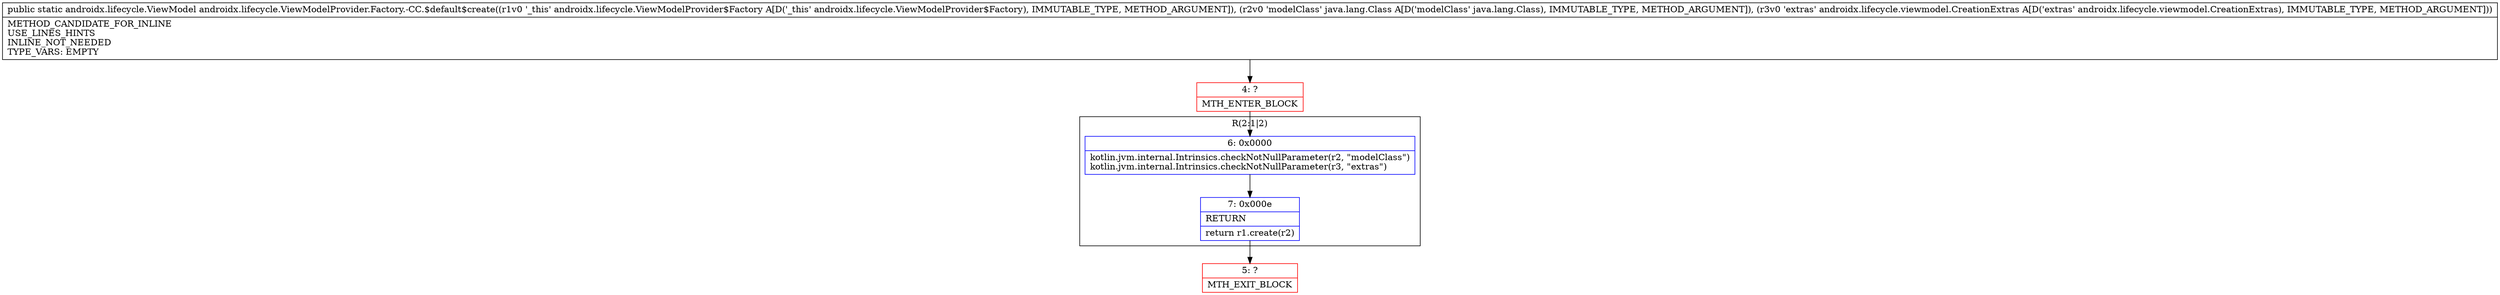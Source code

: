 digraph "CFG forandroidx.lifecycle.ViewModelProvider.Factory.\-CC.$default$create(Landroidx\/lifecycle\/ViewModelProvider$Factory;Ljava\/lang\/Class;Landroidx\/lifecycle\/viewmodel\/CreationExtras;)Landroidx\/lifecycle\/ViewModel;" {
subgraph cluster_Region_1546748449 {
label = "R(2:1|2)";
node [shape=record,color=blue];
Node_6 [shape=record,label="{6\:\ 0x0000|kotlin.jvm.internal.Intrinsics.checkNotNullParameter(r2, \"modelClass\")\lkotlin.jvm.internal.Intrinsics.checkNotNullParameter(r3, \"extras\")\l}"];
Node_7 [shape=record,label="{7\:\ 0x000e|RETURN\l|return r1.create(r2)\l}"];
}
Node_4 [shape=record,color=red,label="{4\:\ ?|MTH_ENTER_BLOCK\l}"];
Node_5 [shape=record,color=red,label="{5\:\ ?|MTH_EXIT_BLOCK\l}"];
MethodNode[shape=record,label="{public static androidx.lifecycle.ViewModel androidx.lifecycle.ViewModelProvider.Factory.\-CC.$default$create((r1v0 '_this' androidx.lifecycle.ViewModelProvider$Factory A[D('_this' androidx.lifecycle.ViewModelProvider$Factory), IMMUTABLE_TYPE, METHOD_ARGUMENT]), (r2v0 'modelClass' java.lang.Class A[D('modelClass' java.lang.Class), IMMUTABLE_TYPE, METHOD_ARGUMENT]), (r3v0 'extras' androidx.lifecycle.viewmodel.CreationExtras A[D('extras' androidx.lifecycle.viewmodel.CreationExtras), IMMUTABLE_TYPE, METHOD_ARGUMENT]))  | METHOD_CANDIDATE_FOR_INLINE\lUSE_LINES_HINTS\lINLINE_NOT_NEEDED\lTYPE_VARS: EMPTY\l}"];
MethodNode -> Node_4;Node_6 -> Node_7;
Node_7 -> Node_5;
Node_4 -> Node_6;
}

